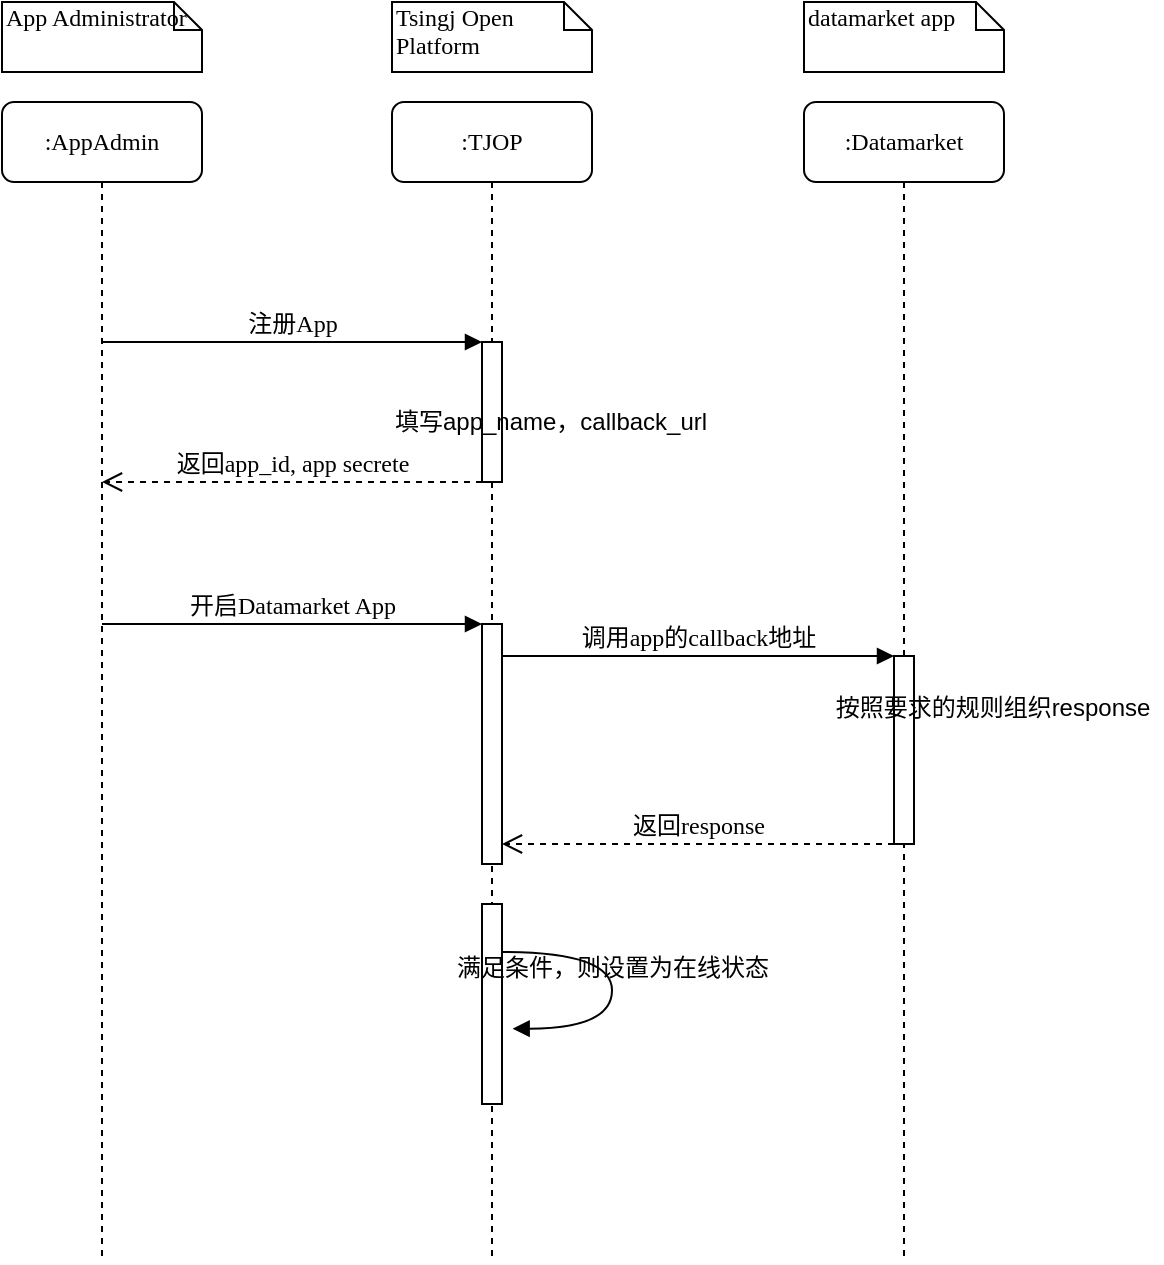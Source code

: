 <mxfile version="12.7.9" type="github"><diagram name="Page-1" id="13e1069c-82ec-6db2-03f1-153e76fe0fe0"><mxGraphModel dx="1186" dy="715" grid="1" gridSize="10" guides="1" tooltips="1" connect="1" arrows="1" fold="1" page="1" pageScale="1" pageWidth="1100" pageHeight="850" background="#ffffff" math="0" shadow="0"><root><mxCell id="0"/><mxCell id="1" parent="0"/><mxCell id="7baba1c4bc27f4b0-4" value=":TJOP" style="shape=umlLifeline;perimeter=lifelinePerimeter;whiteSpace=wrap;html=1;container=1;collapsible=0;recursiveResize=0;outlineConnect=0;rounded=1;shadow=0;comic=0;labelBackgroundColor=none;strokeWidth=1;fontFamily=Verdana;fontSize=12;align=center;" parent="1" vertex="1"><mxGeometry x="540" y="80" width="100" height="580" as="geometry"/></mxCell><mxCell id="7baba1c4bc27f4b0-16" value="" style="html=1;points=[];perimeter=orthogonalPerimeter;rounded=0;shadow=0;comic=0;labelBackgroundColor=none;strokeWidth=1;fontFamily=Verdana;fontSize=12;align=center;" parent="7baba1c4bc27f4b0-4" vertex="1"><mxGeometry x="45" y="261" width="10" height="120" as="geometry"/></mxCell><mxCell id="NGYWeqKG1PFGFWKB-1Vc-15" value="" style="html=1;points=[];perimeter=orthogonalPerimeter;rounded=0;shadow=0;comic=0;labelBackgroundColor=none;strokeWidth=1;fontFamily=Verdana;fontSize=12;align=center;" vertex="1" parent="7baba1c4bc27f4b0-4"><mxGeometry x="45" y="120" width="10" height="70" as="geometry"/></mxCell><mxCell id="7baba1c4bc27f4b0-5" value=":Datamarket" style="shape=umlLifeline;perimeter=lifelinePerimeter;whiteSpace=wrap;html=1;container=1;collapsible=0;recursiveResize=0;outlineConnect=0;rounded=1;shadow=0;comic=0;labelBackgroundColor=none;strokeWidth=1;fontFamily=Verdana;fontSize=12;align=center;" parent="1" vertex="1"><mxGeometry x="746" y="80" width="100" height="580" as="geometry"/></mxCell><mxCell id="7baba1c4bc27f4b0-17" value="开启Datamarket App" style="html=1;verticalAlign=bottom;endArrow=block;labelBackgroundColor=none;fontFamily=Verdana;fontSize=12;edgeStyle=elbowEdgeStyle;elbow=vertical;" parent="1" source="NGYWeqKG1PFGFWKB-1Vc-1" target="7baba1c4bc27f4b0-16" edge="1"><mxGeometry relative="1" as="geometry"><mxPoint x="449.5" y="341" as="sourcePoint"/><Array as="points"><mxPoint x="530" y="341"/></Array></mxGeometry></mxCell><mxCell id="7baba1c4bc27f4b0-19" value="" style="html=1;points=[];perimeter=orthogonalPerimeter;rounded=0;shadow=0;comic=0;labelBackgroundColor=none;strokeWidth=1;fontFamily=Verdana;fontSize=12;align=center;" parent="1" vertex="1"><mxGeometry x="791" y="357" width="10" height="94" as="geometry"/></mxCell><mxCell id="7baba1c4bc27f4b0-20" value="调用app的callback地址" style="html=1;verticalAlign=bottom;endArrow=block;entryX=0;entryY=0;labelBackgroundColor=none;fontFamily=Verdana;fontSize=12;edgeStyle=elbowEdgeStyle;elbow=vertical;" parent="1" source="7baba1c4bc27f4b0-16" target="7baba1c4bc27f4b0-19" edge="1"><mxGeometry relative="1" as="geometry"><mxPoint x="650" y="357" as="sourcePoint"/></mxGeometry></mxCell><mxCell id="7baba1c4bc27f4b0-21" value="返回response" style="html=1;verticalAlign=bottom;endArrow=open;dashed=1;endSize=8;labelBackgroundColor=none;fontFamily=Verdana;fontSize=12;edgeStyle=elbowEdgeStyle;elbow=vertical;" parent="1" source="7baba1c4bc27f4b0-19" target="7baba1c4bc27f4b0-16" edge="1"><mxGeometry relative="1" as="geometry"><mxPoint x="650" y="433" as="targetPoint"/><Array as="points"><mxPoint x="690" y="451"/><mxPoint x="660" y="407"/><mxPoint x="670" y="387"/><mxPoint x="700" y="387"/></Array></mxGeometry></mxCell><mxCell id="7baba1c4bc27f4b0-43" value="Tsingj Open Platform" style="shape=note;whiteSpace=wrap;html=1;size=14;verticalAlign=top;align=left;spacingTop=-6;rounded=0;shadow=0;comic=0;labelBackgroundColor=none;strokeWidth=1;fontFamily=Verdana;fontSize=12" parent="1" vertex="1"><mxGeometry x="540" y="30" width="100" height="35" as="geometry"/></mxCell><mxCell id="7baba1c4bc27f4b0-44" value="datamarket app" style="shape=note;whiteSpace=wrap;html=1;size=14;verticalAlign=top;align=left;spacingTop=-6;rounded=0;shadow=0;comic=0;labelBackgroundColor=none;strokeWidth=1;fontFamily=Verdana;fontSize=12" parent="1" vertex="1"><mxGeometry x="746" y="30" width="100" height="35" as="geometry"/></mxCell><mxCell id="NGYWeqKG1PFGFWKB-1Vc-1" value=":AppAdmin" style="shape=umlLifeline;perimeter=lifelinePerimeter;whiteSpace=wrap;html=1;container=1;collapsible=0;recursiveResize=0;outlineConnect=0;rounded=1;shadow=0;comic=0;labelBackgroundColor=none;strokeWidth=1;fontFamily=Verdana;fontSize=12;align=center;" vertex="1" parent="1"><mxGeometry x="345" y="80" width="100" height="580" as="geometry"/></mxCell><mxCell id="NGYWeqKG1PFGFWKB-1Vc-6" value="App Administrator" style="shape=note;whiteSpace=wrap;html=1;size=14;verticalAlign=top;align=left;spacingTop=-6;rounded=0;shadow=0;comic=0;labelBackgroundColor=none;strokeWidth=1;fontFamily=Verdana;fontSize=12" vertex="1" parent="1"><mxGeometry x="345" y="30" width="100" height="35" as="geometry"/></mxCell><mxCell id="NGYWeqKG1PFGFWKB-1Vc-9" value="按照要求的规则组织response" style="text;html=1;align=center;verticalAlign=middle;resizable=0;points=[];autosize=1;" vertex="1" parent="1"><mxGeometry x="755" y="373" width="170" height="20" as="geometry"/></mxCell><mxCell id="NGYWeqKG1PFGFWKB-1Vc-10" value="" style="html=1;points=[];perimeter=orthogonalPerimeter;rounded=0;shadow=0;comic=0;labelBackgroundColor=none;strokeWidth=1;fontFamily=Verdana;fontSize=12;align=center;" vertex="1" parent="1"><mxGeometry x="585" y="481" width="10" height="100" as="geometry"/></mxCell><mxCell id="NGYWeqKG1PFGFWKB-1Vc-13" value="&lt;span style=&quot;font-family: &amp;#34;helvetica&amp;#34;&quot;&gt;满足条件，则设置为在线状态&lt;/span&gt;" style="html=1;verticalAlign=bottom;endArrow=block;labelBackgroundColor=none;fontFamily=Verdana;fontSize=12;elbow=vertical;edgeStyle=orthogonalEdgeStyle;curved=1;entryX=1;entryY=0.286;entryPerimeter=0;exitX=1.038;exitY=0.345;exitPerimeter=0;" edge="1" parent="1"><mxGeometry relative="1" as="geometry"><mxPoint x="595.333" y="505" as="sourcePoint"/><mxPoint x="600.333" y="543.333" as="targetPoint"/><Array as="points"><mxPoint x="650" y="505"/><mxPoint x="650" y="543"/></Array></mxGeometry></mxCell><mxCell id="NGYWeqKG1PFGFWKB-1Vc-14" value="注册App" style="html=1;verticalAlign=bottom;endArrow=block;labelBackgroundColor=none;fontFamily=Verdana;fontSize=12;edgeStyle=elbowEdgeStyle;elbow=horizontal;" edge="1" parent="1" source="NGYWeqKG1PFGFWKB-1Vc-1"><mxGeometry relative="1" as="geometry"><mxPoint x="449.5" y="200" as="sourcePoint"/><Array as="points"><mxPoint x="530" y="200"/></Array><mxPoint x="585" y="200" as="targetPoint"/></mxGeometry></mxCell><mxCell id="NGYWeqKG1PFGFWKB-1Vc-16" value="返回app_id, app secrete" style="html=1;verticalAlign=bottom;endArrow=open;dashed=1;endSize=8;labelBackgroundColor=none;fontFamily=Verdana;fontSize=12;edgeStyle=elbowEdgeStyle;elbow=vertical;entryX=0.5;entryY=0.328;entryDx=0;entryDy=0;entryPerimeter=0;" edge="1" parent="1" target="NGYWeqKG1PFGFWKB-1Vc-1"><mxGeometry relative="1" as="geometry"><mxPoint x="455" y="270" as="targetPoint"/><Array as="points"><mxPoint x="550" y="270"/><mxPoint x="520" y="226"/><mxPoint x="530" y="206"/><mxPoint x="560" y="206"/></Array><mxPoint x="585" y="270" as="sourcePoint"/></mxGeometry></mxCell><mxCell id="NGYWeqKG1PFGFWKB-1Vc-17" value="填写app_name，callback_url" style="text;html=1;align=center;verticalAlign=middle;resizable=0;points=[];autosize=1;" vertex="1" parent="1"><mxGeometry x="534" y="230" width="170" height="20" as="geometry"/></mxCell></root></mxGraphModel></diagram></mxfile>